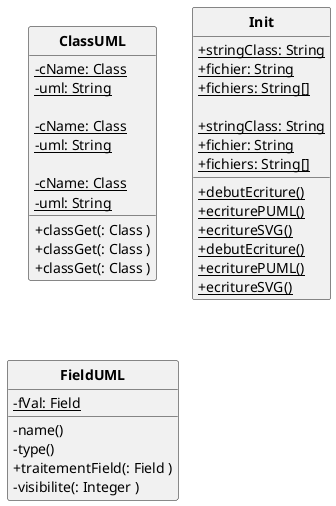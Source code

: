 @startuml

'UML GENER PAR CODE :)

skinparam style strictuml
skinparam classAttributeIconSize 0
skinparam classFontStyle Bold
hide empty members



class ClassUML{
-{static}cName: Class
-{static}uml: String
+classGet(: Class )

}


class ClassUML{
-{static}cName: Class
-{static}uml: String
+classGet(: Class )

}
class Init{
+{static}stringClass: String
+{static}fichier: String
+{static}fichiers: String[]
+{static}debutEcriture()
+{static}ecriturePUML()
+{static}ecritureSVG()

}


class ClassUML{
-{static}cName: Class
-{static}uml: String
+classGet(: Class )

}
class Init{
+{static}stringClass: String
+{static}fichier: String
+{static}fichiers: String[]
+{static}debutEcriture()
+{static}ecriturePUML()
+{static}ecritureSVG()

}
class FieldUML{
-{static}fVal: Field
-name()
-type()
+traitementField(: Field )
-visibilite(: Integer )

}
@enduml
